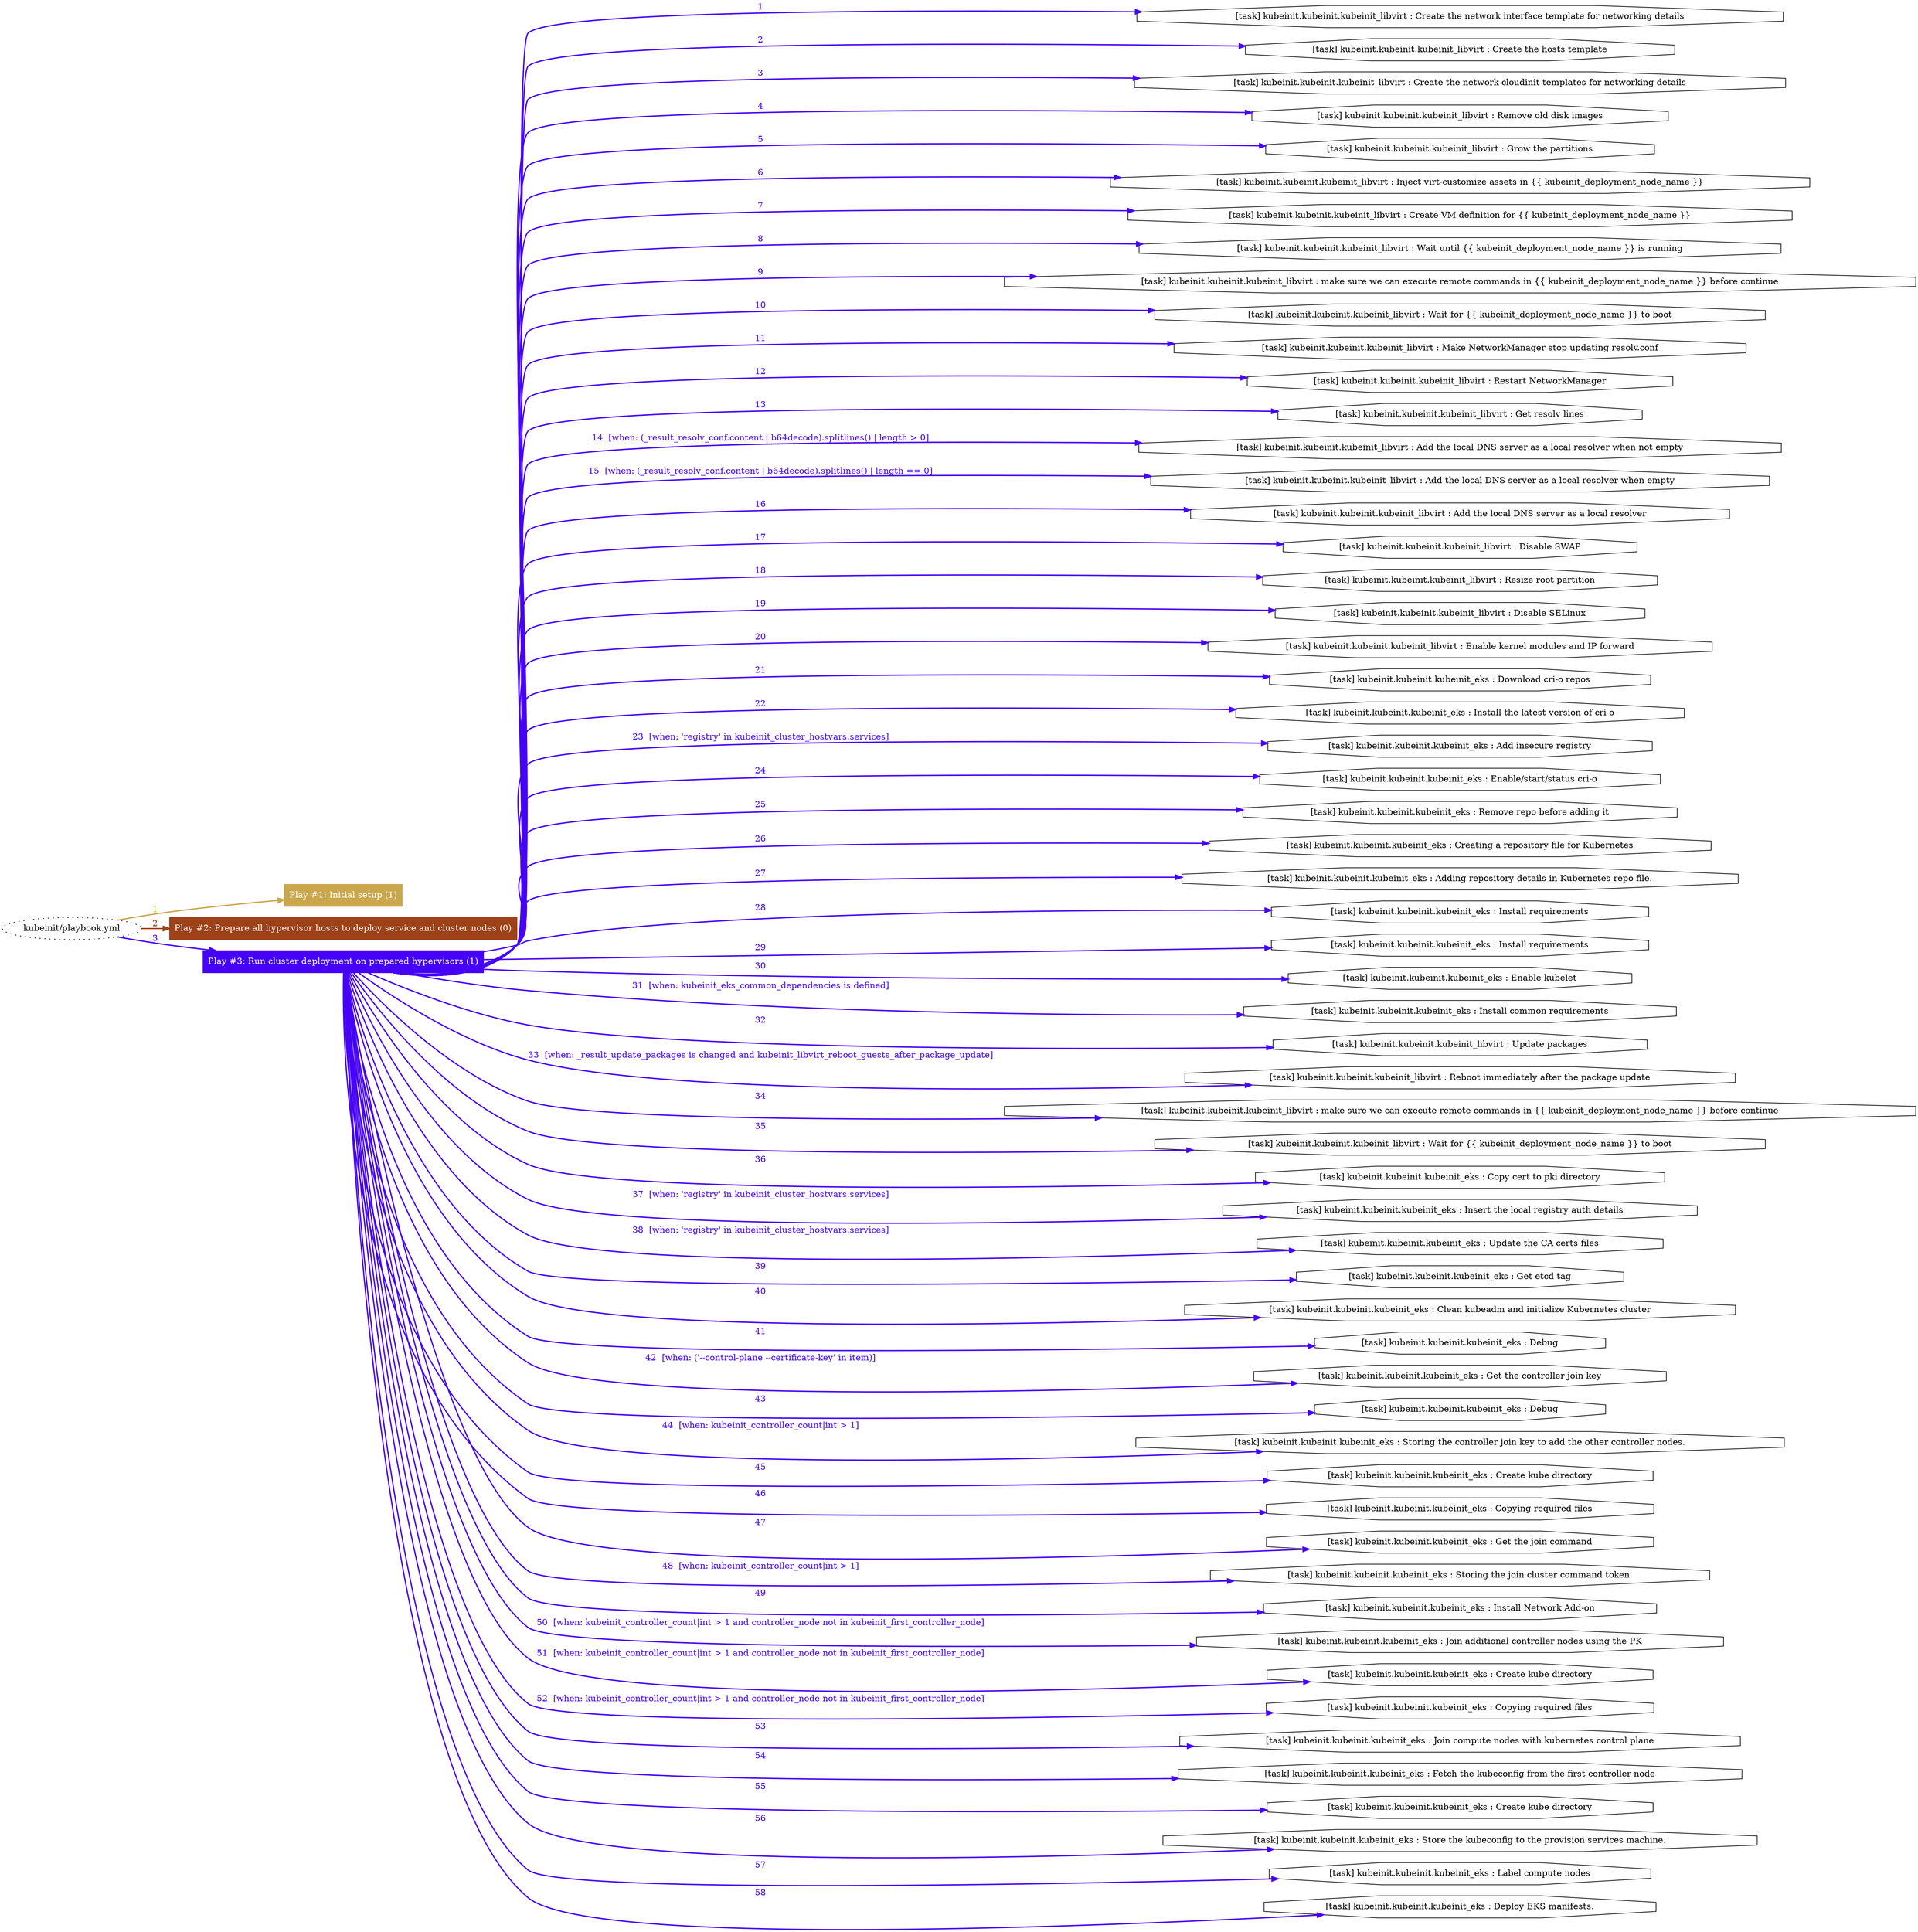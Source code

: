 digraph "kubeinit/playbook.yml "{
	graph [concentrate=true ordering=in rankdir=LR ratio=fill]
	edge [esep=5 sep=10]
	"kubeinit/playbook.yml" [id=root_node style=dotted]
	subgraph "Play #1: Initial setup (1) "{
		"Play #1: Initial setup (1)" [color="#caa74d" fontcolor="#ffffff" id="play_ed557c5f-f8b5-4b1d-bbfa-c9f54e23876d" shape=box style=filled tooltip=localhost]
		"kubeinit/playbook.yml" -> "Play #1: Initial setup (1)" [label=1 color="#caa74d" fontcolor="#caa74d" id="edge_b485621c-ae62-4823-bbde-ceddf3557dc5" style=bold]
	}
	subgraph "Play #2: Prepare all hypervisor hosts to deploy service and cluster nodes (0) "{
		"Play #2: Prepare all hypervisor hosts to deploy service and cluster nodes (0)" [color="#9c4118" fontcolor="#ffffff" id="play_b6b2f5b6-0d70-46a0-a060-27a02ae8b06e" shape=box style=filled tooltip=""]
		"kubeinit/playbook.yml" -> "Play #2: Prepare all hypervisor hosts to deploy service and cluster nodes (0)" [label=2 color="#9c4118" fontcolor="#9c4118" id="edge_ef81cd17-71cf-4f39-9cac-987f379f46bd" style=bold]
	}
	subgraph "Play #3: Run cluster deployment on prepared hypervisors (1) "{
		"Play #3: Run cluster deployment on prepared hypervisors (1)" [color="#4602f6" fontcolor="#ffffff" id="play_d135d9b5-8946-4414-8f32-97289844f81c" shape=box style=filled tooltip=localhost]
		"kubeinit/playbook.yml" -> "Play #3: Run cluster deployment on prepared hypervisors (1)" [label=3 color="#4602f6" fontcolor="#4602f6" id="edge_3a377a9f-9fd2-4e60-a93f-b1b6b6aacef2" style=bold]
		"task_6a5d663a-233c-4571-a6e2-f30858756d15" [label="[task] kubeinit.kubeinit.kubeinit_libvirt : Create the network interface template for networking details" id="task_6a5d663a-233c-4571-a6e2-f30858756d15" shape=octagon tooltip="[task] kubeinit.kubeinit.kubeinit_libvirt : Create the network interface template for networking details"]
		"Play #3: Run cluster deployment on prepared hypervisors (1)" -> "task_6a5d663a-233c-4571-a6e2-f30858756d15" [label=1 color="#4602f6" fontcolor="#4602f6" id="edge_ce0e6f87-4243-475e-9462-2617352445f1" style=bold]
		"task_ed1e5594-0b68-4da7-bfdb-5dca12870bc7" [label="[task] kubeinit.kubeinit.kubeinit_libvirt : Create the hosts template" id="task_ed1e5594-0b68-4da7-bfdb-5dca12870bc7" shape=octagon tooltip="[task] kubeinit.kubeinit.kubeinit_libvirt : Create the hosts template"]
		"Play #3: Run cluster deployment on prepared hypervisors (1)" -> "task_ed1e5594-0b68-4da7-bfdb-5dca12870bc7" [label=2 color="#4602f6" fontcolor="#4602f6" id="edge_f2bb408e-c2bf-4e4b-8045-3ec31cd2f923" style=bold]
		"task_894868a7-e155-4176-acca-e15b228dbf66" [label="[task] kubeinit.kubeinit.kubeinit_libvirt : Create the network cloudinit templates for networking details" id="task_894868a7-e155-4176-acca-e15b228dbf66" shape=octagon tooltip="[task] kubeinit.kubeinit.kubeinit_libvirt : Create the network cloudinit templates for networking details"]
		"Play #3: Run cluster deployment on prepared hypervisors (1)" -> "task_894868a7-e155-4176-acca-e15b228dbf66" [label=3 color="#4602f6" fontcolor="#4602f6" id="edge_e2e8d26d-d5f8-483c-876a-163ecf769043" style=bold]
		"task_c0889699-c41d-44a0-8ef6-6bc51c139fe0" [label="[task] kubeinit.kubeinit.kubeinit_libvirt : Remove old disk images" id="task_c0889699-c41d-44a0-8ef6-6bc51c139fe0" shape=octagon tooltip="[task] kubeinit.kubeinit.kubeinit_libvirt : Remove old disk images"]
		"Play #3: Run cluster deployment on prepared hypervisors (1)" -> "task_c0889699-c41d-44a0-8ef6-6bc51c139fe0" [label=4 color="#4602f6" fontcolor="#4602f6" id="edge_0088a10b-5ab8-49db-b0f2-d39b49014f69" style=bold]
		"task_3f8998fc-f068-42c6-acab-510fb47e575c" [label="[task] kubeinit.kubeinit.kubeinit_libvirt : Grow the partitions" id="task_3f8998fc-f068-42c6-acab-510fb47e575c" shape=octagon tooltip="[task] kubeinit.kubeinit.kubeinit_libvirt : Grow the partitions"]
		"Play #3: Run cluster deployment on prepared hypervisors (1)" -> "task_3f8998fc-f068-42c6-acab-510fb47e575c" [label=5 color="#4602f6" fontcolor="#4602f6" id="edge_e14ae828-d988-4e14-bceb-a707bee5bd23" style=bold]
		"task_99248db0-2e13-4b25-90ad-7d7eeb37f1cd" [label="[task] kubeinit.kubeinit.kubeinit_libvirt : Inject virt-customize assets in {{ kubeinit_deployment_node_name }}" id="task_99248db0-2e13-4b25-90ad-7d7eeb37f1cd" shape=octagon tooltip="[task] kubeinit.kubeinit.kubeinit_libvirt : Inject virt-customize assets in {{ kubeinit_deployment_node_name }}"]
		"Play #3: Run cluster deployment on prepared hypervisors (1)" -> "task_99248db0-2e13-4b25-90ad-7d7eeb37f1cd" [label=6 color="#4602f6" fontcolor="#4602f6" id="edge_47f4f65f-31f4-4978-9cf0-7d1a53ba7680" style=bold]
		"task_0d78c29a-a319-4f5f-ac76-d262a9c4978e" [label="[task] kubeinit.kubeinit.kubeinit_libvirt : Create VM definition for {{ kubeinit_deployment_node_name }}" id="task_0d78c29a-a319-4f5f-ac76-d262a9c4978e" shape=octagon tooltip="[task] kubeinit.kubeinit.kubeinit_libvirt : Create VM definition for {{ kubeinit_deployment_node_name }}"]
		"Play #3: Run cluster deployment on prepared hypervisors (1)" -> "task_0d78c29a-a319-4f5f-ac76-d262a9c4978e" [label=7 color="#4602f6" fontcolor="#4602f6" id="edge_5ce10e0d-14d0-487e-875e-ca1ee99f3ed1" style=bold]
		"task_63445f86-f737-41e4-9f6a-d13b222b0e3a" [label="[task] kubeinit.kubeinit.kubeinit_libvirt : Wait until {{ kubeinit_deployment_node_name }} is running" id="task_63445f86-f737-41e4-9f6a-d13b222b0e3a" shape=octagon tooltip="[task] kubeinit.kubeinit.kubeinit_libvirt : Wait until {{ kubeinit_deployment_node_name }} is running"]
		"Play #3: Run cluster deployment on prepared hypervisors (1)" -> "task_63445f86-f737-41e4-9f6a-d13b222b0e3a" [label=8 color="#4602f6" fontcolor="#4602f6" id="edge_c824dd5d-b1ee-42ea-90e1-f07d980046c5" style=bold]
		"task_cfaca44b-767c-4168-9654-a6b6b94fd55a" [label="[task] kubeinit.kubeinit.kubeinit_libvirt : make sure we can execute remote commands in {{ kubeinit_deployment_node_name }} before continue" id="task_cfaca44b-767c-4168-9654-a6b6b94fd55a" shape=octagon tooltip="[task] kubeinit.kubeinit.kubeinit_libvirt : make sure we can execute remote commands in {{ kubeinit_deployment_node_name }} before continue"]
		"Play #3: Run cluster deployment on prepared hypervisors (1)" -> "task_cfaca44b-767c-4168-9654-a6b6b94fd55a" [label=9 color="#4602f6" fontcolor="#4602f6" id="edge_c85849e6-ab56-4975-b60a-a9ed52d8279d" style=bold]
		"task_4fb80259-3738-4f8e-914d-5696c30019ec" [label="[task] kubeinit.kubeinit.kubeinit_libvirt : Wait for {{ kubeinit_deployment_node_name }} to boot" id="task_4fb80259-3738-4f8e-914d-5696c30019ec" shape=octagon tooltip="[task] kubeinit.kubeinit.kubeinit_libvirt : Wait for {{ kubeinit_deployment_node_name }} to boot"]
		"Play #3: Run cluster deployment on prepared hypervisors (1)" -> "task_4fb80259-3738-4f8e-914d-5696c30019ec" [label=10 color="#4602f6" fontcolor="#4602f6" id="edge_a10d5288-ffc8-477b-b465-5d46ea85b56d" style=bold]
		"task_cb9613fc-754f-4170-8196-1c1df0f46533" [label="[task] kubeinit.kubeinit.kubeinit_libvirt : Make NetworkManager stop updating resolv.conf" id="task_cb9613fc-754f-4170-8196-1c1df0f46533" shape=octagon tooltip="[task] kubeinit.kubeinit.kubeinit_libvirt : Make NetworkManager stop updating resolv.conf"]
		"Play #3: Run cluster deployment on prepared hypervisors (1)" -> "task_cb9613fc-754f-4170-8196-1c1df0f46533" [label=11 color="#4602f6" fontcolor="#4602f6" id="edge_4fd69e44-f9a5-46da-8c17-6c7696e9434f" style=bold]
		"task_80b104db-e46e-48d3-8e7b-e4073ffa60d2" [label="[task] kubeinit.kubeinit.kubeinit_libvirt : Restart NetworkManager" id="task_80b104db-e46e-48d3-8e7b-e4073ffa60d2" shape=octagon tooltip="[task] kubeinit.kubeinit.kubeinit_libvirt : Restart NetworkManager"]
		"Play #3: Run cluster deployment on prepared hypervisors (1)" -> "task_80b104db-e46e-48d3-8e7b-e4073ffa60d2" [label=12 color="#4602f6" fontcolor="#4602f6" id="edge_ec98945c-0db7-4da8-9918-cb2a942df981" style=bold]
		"task_adf3cc87-3e17-4c53-b902-a54328634405" [label="[task] kubeinit.kubeinit.kubeinit_libvirt : Get resolv lines" id="task_adf3cc87-3e17-4c53-b902-a54328634405" shape=octagon tooltip="[task] kubeinit.kubeinit.kubeinit_libvirt : Get resolv lines"]
		"Play #3: Run cluster deployment on prepared hypervisors (1)" -> "task_adf3cc87-3e17-4c53-b902-a54328634405" [label=13 color="#4602f6" fontcolor="#4602f6" id="edge_eb4dbe1e-4483-42f9-a9f9-8149e12b1578" style=bold]
		"task_604147f2-2600-4772-a9b6-51ba5ac4162a" [label="[task] kubeinit.kubeinit.kubeinit_libvirt : Add the local DNS server as a local resolver when not empty" id="task_604147f2-2600-4772-a9b6-51ba5ac4162a" shape=octagon tooltip="[task] kubeinit.kubeinit.kubeinit_libvirt : Add the local DNS server as a local resolver when not empty"]
		"Play #3: Run cluster deployment on prepared hypervisors (1)" -> "task_604147f2-2600-4772-a9b6-51ba5ac4162a" [label="14  [when: (_result_resolv_conf.content | b64decode).splitlines() | length > 0]" color="#4602f6" fontcolor="#4602f6" id="edge_76f8414f-58c9-4eee-83bf-75a8b46c8114" style=bold]
		"task_b254cc28-e742-4c21-909b-8b5fcec0d951" [label="[task] kubeinit.kubeinit.kubeinit_libvirt : Add the local DNS server as a local resolver when empty" id="task_b254cc28-e742-4c21-909b-8b5fcec0d951" shape=octagon tooltip="[task] kubeinit.kubeinit.kubeinit_libvirt : Add the local DNS server as a local resolver when empty"]
		"Play #3: Run cluster deployment on prepared hypervisors (1)" -> "task_b254cc28-e742-4c21-909b-8b5fcec0d951" [label="15  [when: (_result_resolv_conf.content | b64decode).splitlines() | length == 0]" color="#4602f6" fontcolor="#4602f6" id="edge_8304a9ed-2da3-4881-87f8-245df399e0e2" style=bold]
		"task_662d6f36-4745-420f-97a4-0abb48a10251" [label="[task] kubeinit.kubeinit.kubeinit_libvirt : Add the local DNS server as a local resolver" id="task_662d6f36-4745-420f-97a4-0abb48a10251" shape=octagon tooltip="[task] kubeinit.kubeinit.kubeinit_libvirt : Add the local DNS server as a local resolver"]
		"Play #3: Run cluster deployment on prepared hypervisors (1)" -> "task_662d6f36-4745-420f-97a4-0abb48a10251" [label=16 color="#4602f6" fontcolor="#4602f6" id="edge_81fb582b-4ea8-4657-b8b0-a950e244af4d" style=bold]
		"task_b0ff5ec2-c6c6-44ee-abee-8c6665965a5b" [label="[task] kubeinit.kubeinit.kubeinit_libvirt : Disable SWAP" id="task_b0ff5ec2-c6c6-44ee-abee-8c6665965a5b" shape=octagon tooltip="[task] kubeinit.kubeinit.kubeinit_libvirt : Disable SWAP"]
		"Play #3: Run cluster deployment on prepared hypervisors (1)" -> "task_b0ff5ec2-c6c6-44ee-abee-8c6665965a5b" [label=17 color="#4602f6" fontcolor="#4602f6" id="edge_888e5c9a-b4b8-492f-a297-8577b3c04495" style=bold]
		"task_488f9cc5-fda4-45d1-886e-8874ac3e1328" [label="[task] kubeinit.kubeinit.kubeinit_libvirt : Resize root partition" id="task_488f9cc5-fda4-45d1-886e-8874ac3e1328" shape=octagon tooltip="[task] kubeinit.kubeinit.kubeinit_libvirt : Resize root partition"]
		"Play #3: Run cluster deployment on prepared hypervisors (1)" -> "task_488f9cc5-fda4-45d1-886e-8874ac3e1328" [label=18 color="#4602f6" fontcolor="#4602f6" id="edge_d074c6d0-ac83-4fa0-a70c-77db92ac77d4" style=bold]
		"task_022e88b6-8788-4289-9928-f954e6ea65b3" [label="[task] kubeinit.kubeinit.kubeinit_libvirt : Disable SELinux" id="task_022e88b6-8788-4289-9928-f954e6ea65b3" shape=octagon tooltip="[task] kubeinit.kubeinit.kubeinit_libvirt : Disable SELinux"]
		"Play #3: Run cluster deployment on prepared hypervisors (1)" -> "task_022e88b6-8788-4289-9928-f954e6ea65b3" [label=19 color="#4602f6" fontcolor="#4602f6" id="edge_0ca3be9b-6a23-48ac-ab51-1b0e66f8383c" style=bold]
		"task_9a57c415-a0d7-4908-8750-3a27ed849611" [label="[task] kubeinit.kubeinit.kubeinit_libvirt : Enable kernel modules and IP forward" id="task_9a57c415-a0d7-4908-8750-3a27ed849611" shape=octagon tooltip="[task] kubeinit.kubeinit.kubeinit_libvirt : Enable kernel modules and IP forward"]
		"Play #3: Run cluster deployment on prepared hypervisors (1)" -> "task_9a57c415-a0d7-4908-8750-3a27ed849611" [label=20 color="#4602f6" fontcolor="#4602f6" id="edge_9a246dc6-4023-4bbf-a76b-6d9f5b1b0987" style=bold]
		"task_3e38d698-9625-49ca-ad7b-469ee9c86931" [label="[task] kubeinit.kubeinit.kubeinit_eks : Download cri-o repos" id="task_3e38d698-9625-49ca-ad7b-469ee9c86931" shape=octagon tooltip="[task] kubeinit.kubeinit.kubeinit_eks : Download cri-o repos"]
		"Play #3: Run cluster deployment on prepared hypervisors (1)" -> "task_3e38d698-9625-49ca-ad7b-469ee9c86931" [label=21 color="#4602f6" fontcolor="#4602f6" id="edge_2a8e7c7c-a8a6-4ef4-bbe4-3d6d310c963e" style=bold]
		"task_7ea94370-8a3a-4415-9a67-f223d4654157" [label="[task] kubeinit.kubeinit.kubeinit_eks : Install the latest version of cri-o" id="task_7ea94370-8a3a-4415-9a67-f223d4654157" shape=octagon tooltip="[task] kubeinit.kubeinit.kubeinit_eks : Install the latest version of cri-o"]
		"Play #3: Run cluster deployment on prepared hypervisors (1)" -> "task_7ea94370-8a3a-4415-9a67-f223d4654157" [label=22 color="#4602f6" fontcolor="#4602f6" id="edge_e81131a6-bf64-4157-accf-4d17d91ebad1" style=bold]
		"task_d665eda0-2145-440c-b0b0-a998dea0f0de" [label="[task] kubeinit.kubeinit.kubeinit_eks : Add insecure registry" id="task_d665eda0-2145-440c-b0b0-a998dea0f0de" shape=octagon tooltip="[task] kubeinit.kubeinit.kubeinit_eks : Add insecure registry"]
		"Play #3: Run cluster deployment on prepared hypervisors (1)" -> "task_d665eda0-2145-440c-b0b0-a998dea0f0de" [label="23  [when: 'registry' in kubeinit_cluster_hostvars.services]" color="#4602f6" fontcolor="#4602f6" id="edge_b26dc0b0-9aba-47a7-82f8-b2f812f916ac" style=bold]
		"task_7529ab21-a900-4632-91c2-34b09b2971dd" [label="[task] kubeinit.kubeinit.kubeinit_eks : Enable/start/status cri-o" id="task_7529ab21-a900-4632-91c2-34b09b2971dd" shape=octagon tooltip="[task] kubeinit.kubeinit.kubeinit_eks : Enable/start/status cri-o"]
		"Play #3: Run cluster deployment on prepared hypervisors (1)" -> "task_7529ab21-a900-4632-91c2-34b09b2971dd" [label=24 color="#4602f6" fontcolor="#4602f6" id="edge_5d0adad9-ac56-445d-a061-ed36c8c21876" style=bold]
		"task_10df82a9-8fc9-4149-b19f-eb518ba0cf5f" [label="[task] kubeinit.kubeinit.kubeinit_eks : Remove repo before adding it" id="task_10df82a9-8fc9-4149-b19f-eb518ba0cf5f" shape=octagon tooltip="[task] kubeinit.kubeinit.kubeinit_eks : Remove repo before adding it"]
		"Play #3: Run cluster deployment on prepared hypervisors (1)" -> "task_10df82a9-8fc9-4149-b19f-eb518ba0cf5f" [label=25 color="#4602f6" fontcolor="#4602f6" id="edge_ae09f598-f039-4ffb-947a-6d700446041d" style=bold]
		"task_e8cc6e7f-7218-4dc3-9c39-f45c542e9f4f" [label="[task] kubeinit.kubeinit.kubeinit_eks : Creating a repository file for Kubernetes" id="task_e8cc6e7f-7218-4dc3-9c39-f45c542e9f4f" shape=octagon tooltip="[task] kubeinit.kubeinit.kubeinit_eks : Creating a repository file for Kubernetes"]
		"Play #3: Run cluster deployment on prepared hypervisors (1)" -> "task_e8cc6e7f-7218-4dc3-9c39-f45c542e9f4f" [label=26 color="#4602f6" fontcolor="#4602f6" id="edge_b4c0864e-501d-40ec-9faf-324db5e668fa" style=bold]
		"task_07e2551f-99d6-43af-96f9-3de793c37303" [label="[task] kubeinit.kubeinit.kubeinit_eks : Adding repository details in Kubernetes repo file." id="task_07e2551f-99d6-43af-96f9-3de793c37303" shape=octagon tooltip="[task] kubeinit.kubeinit.kubeinit_eks : Adding repository details in Kubernetes repo file."]
		"Play #3: Run cluster deployment on prepared hypervisors (1)" -> "task_07e2551f-99d6-43af-96f9-3de793c37303" [label=27 color="#4602f6" fontcolor="#4602f6" id="edge_2fedb651-80c9-4003-b66e-175c915fa3bf" style=bold]
		"task_3567948c-ed42-4ba7-890b-212530dc897e" [label="[task] kubeinit.kubeinit.kubeinit_eks : Install requirements" id="task_3567948c-ed42-4ba7-890b-212530dc897e" shape=octagon tooltip="[task] kubeinit.kubeinit.kubeinit_eks : Install requirements"]
		"Play #3: Run cluster deployment on prepared hypervisors (1)" -> "task_3567948c-ed42-4ba7-890b-212530dc897e" [label=28 color="#4602f6" fontcolor="#4602f6" id="edge_ba43ecca-c264-47ac-a4f0-5b888d1f05d0" style=bold]
		"task_8199580d-3e7d-45ba-b0c0-c8fa0f99bd18" [label="[task] kubeinit.kubeinit.kubeinit_eks : Install requirements" id="task_8199580d-3e7d-45ba-b0c0-c8fa0f99bd18" shape=octagon tooltip="[task] kubeinit.kubeinit.kubeinit_eks : Install requirements"]
		"Play #3: Run cluster deployment on prepared hypervisors (1)" -> "task_8199580d-3e7d-45ba-b0c0-c8fa0f99bd18" [label=29 color="#4602f6" fontcolor="#4602f6" id="edge_0407bf2d-322d-4015-ba49-07ce2737f128" style=bold]
		"task_cb14a34f-4a42-4666-8435-b33702ef46e5" [label="[task] kubeinit.kubeinit.kubeinit_eks : Enable kubelet" id="task_cb14a34f-4a42-4666-8435-b33702ef46e5" shape=octagon tooltip="[task] kubeinit.kubeinit.kubeinit_eks : Enable kubelet"]
		"Play #3: Run cluster deployment on prepared hypervisors (1)" -> "task_cb14a34f-4a42-4666-8435-b33702ef46e5" [label=30 color="#4602f6" fontcolor="#4602f6" id="edge_17ff1c3d-a4fa-455a-9ba3-b49a2440eaf3" style=bold]
		"task_79ff522c-a777-4741-980b-8e1ce2985ca1" [label="[task] kubeinit.kubeinit.kubeinit_eks : Install common requirements" id="task_79ff522c-a777-4741-980b-8e1ce2985ca1" shape=octagon tooltip="[task] kubeinit.kubeinit.kubeinit_eks : Install common requirements"]
		"Play #3: Run cluster deployment on prepared hypervisors (1)" -> "task_79ff522c-a777-4741-980b-8e1ce2985ca1" [label="31  [when: kubeinit_eks_common_dependencies is defined]" color="#4602f6" fontcolor="#4602f6" id="edge_c6f3fcfc-94e1-4e93-afb6-49db78c2bfe4" style=bold]
		"task_2dabd61d-8b9f-45ba-a6da-160c2cfd0b40" [label="[task] kubeinit.kubeinit.kubeinit_libvirt : Update packages" id="task_2dabd61d-8b9f-45ba-a6da-160c2cfd0b40" shape=octagon tooltip="[task] kubeinit.kubeinit.kubeinit_libvirt : Update packages"]
		"Play #3: Run cluster deployment on prepared hypervisors (1)" -> "task_2dabd61d-8b9f-45ba-a6da-160c2cfd0b40" [label=32 color="#4602f6" fontcolor="#4602f6" id="edge_2f4c11b2-0ad2-49de-bf53-37f4b16549ca" style=bold]
		"task_d4c5cec5-871a-4588-8879-5fc30ea30684" [label="[task] kubeinit.kubeinit.kubeinit_libvirt : Reboot immediately after the package update" id="task_d4c5cec5-871a-4588-8879-5fc30ea30684" shape=octagon tooltip="[task] kubeinit.kubeinit.kubeinit_libvirt : Reboot immediately after the package update"]
		"Play #3: Run cluster deployment on prepared hypervisors (1)" -> "task_d4c5cec5-871a-4588-8879-5fc30ea30684" [label="33  [when: _result_update_packages is changed and kubeinit_libvirt_reboot_guests_after_package_update]" color="#4602f6" fontcolor="#4602f6" id="edge_64f87acd-55cd-40a0-961a-b635d8f02575" style=bold]
		"task_1ce8f449-56e9-4c11-a17c-6e177144922c" [label="[task] kubeinit.kubeinit.kubeinit_libvirt : make sure we can execute remote commands in {{ kubeinit_deployment_node_name }} before continue" id="task_1ce8f449-56e9-4c11-a17c-6e177144922c" shape=octagon tooltip="[task] kubeinit.kubeinit.kubeinit_libvirt : make sure we can execute remote commands in {{ kubeinit_deployment_node_name }} before continue"]
		"Play #3: Run cluster deployment on prepared hypervisors (1)" -> "task_1ce8f449-56e9-4c11-a17c-6e177144922c" [label=34 color="#4602f6" fontcolor="#4602f6" id="edge_ec8a6c20-0223-4b47-a134-4b4163e18f25" style=bold]
		"task_40dffca8-c3d0-4050-96ba-357ed808f4af" [label="[task] kubeinit.kubeinit.kubeinit_libvirt : Wait for {{ kubeinit_deployment_node_name }} to boot" id="task_40dffca8-c3d0-4050-96ba-357ed808f4af" shape=octagon tooltip="[task] kubeinit.kubeinit.kubeinit_libvirt : Wait for {{ kubeinit_deployment_node_name }} to boot"]
		"Play #3: Run cluster deployment on prepared hypervisors (1)" -> "task_40dffca8-c3d0-4050-96ba-357ed808f4af" [label=35 color="#4602f6" fontcolor="#4602f6" id="edge_ce07f843-1488-4f6d-a20b-ca2c3226aa55" style=bold]
		"task_982d6c44-eace-4944-949d-f7450bf538a0" [label="[task] kubeinit.kubeinit.kubeinit_eks : Copy cert to pki directory" id="task_982d6c44-eace-4944-949d-f7450bf538a0" shape=octagon tooltip="[task] kubeinit.kubeinit.kubeinit_eks : Copy cert to pki directory"]
		"Play #3: Run cluster deployment on prepared hypervisors (1)" -> "task_982d6c44-eace-4944-949d-f7450bf538a0" [label=36 color="#4602f6" fontcolor="#4602f6" id="edge_b3b37f1b-56c2-426d-bdb7-816f0c073f61" style=bold]
		"task_4671e9da-180f-4ecb-9adb-157aa85cdf7d" [label="[task] kubeinit.kubeinit.kubeinit_eks : Insert the local registry auth details" id="task_4671e9da-180f-4ecb-9adb-157aa85cdf7d" shape=octagon tooltip="[task] kubeinit.kubeinit.kubeinit_eks : Insert the local registry auth details"]
		"Play #3: Run cluster deployment on prepared hypervisors (1)" -> "task_4671e9da-180f-4ecb-9adb-157aa85cdf7d" [label="37  [when: 'registry' in kubeinit_cluster_hostvars.services]" color="#4602f6" fontcolor="#4602f6" id="edge_79dd4527-216d-4aa2-a835-7b56b2c707bc" style=bold]
		"task_8520c97f-bfb7-4199-85ff-3253008ff25f" [label="[task] kubeinit.kubeinit.kubeinit_eks : Update the CA certs files" id="task_8520c97f-bfb7-4199-85ff-3253008ff25f" shape=octagon tooltip="[task] kubeinit.kubeinit.kubeinit_eks : Update the CA certs files"]
		"Play #3: Run cluster deployment on prepared hypervisors (1)" -> "task_8520c97f-bfb7-4199-85ff-3253008ff25f" [label="38  [when: 'registry' in kubeinit_cluster_hostvars.services]" color="#4602f6" fontcolor="#4602f6" id="edge_83f7d21a-7776-41b2-82cd-9f7b6dba3dd2" style=bold]
		"task_db24e4d3-52ed-4f37-bc06-e5630abb659f" [label="[task] kubeinit.kubeinit.kubeinit_eks : Get etcd tag" id="task_db24e4d3-52ed-4f37-bc06-e5630abb659f" shape=octagon tooltip="[task] kubeinit.kubeinit.kubeinit_eks : Get etcd tag"]
		"Play #3: Run cluster deployment on prepared hypervisors (1)" -> "task_db24e4d3-52ed-4f37-bc06-e5630abb659f" [label=39 color="#4602f6" fontcolor="#4602f6" id="edge_44485c5f-23b5-4b35-a4fa-abd00fd1cd8e" style=bold]
		"task_e36f983f-0ea2-4635-ad63-2a0ef282c450" [label="[task] kubeinit.kubeinit.kubeinit_eks : Clean kubeadm and initialize Kubernetes cluster" id="task_e36f983f-0ea2-4635-ad63-2a0ef282c450" shape=octagon tooltip="[task] kubeinit.kubeinit.kubeinit_eks : Clean kubeadm and initialize Kubernetes cluster"]
		"Play #3: Run cluster deployment on prepared hypervisors (1)" -> "task_e36f983f-0ea2-4635-ad63-2a0ef282c450" [label=40 color="#4602f6" fontcolor="#4602f6" id="edge_579dfce6-4ed7-4d8b-bb19-e5e22be7a6d5" style=bold]
		"task_018cb4d2-c3c2-4893-a2b4-10b8454d7dda" [label="[task] kubeinit.kubeinit.kubeinit_eks : Debug" id="task_018cb4d2-c3c2-4893-a2b4-10b8454d7dda" shape=octagon tooltip="[task] kubeinit.kubeinit.kubeinit_eks : Debug"]
		"Play #3: Run cluster deployment on prepared hypervisors (1)" -> "task_018cb4d2-c3c2-4893-a2b4-10b8454d7dda" [label=41 color="#4602f6" fontcolor="#4602f6" id="edge_5bcbf5f6-74d2-4f57-913b-c832bf8efcc4" style=bold]
		"task_1e6dc044-fa2b-4d5f-8f7c-00e7cd593c96" [label="[task] kubeinit.kubeinit.kubeinit_eks : Get the controller join key" id="task_1e6dc044-fa2b-4d5f-8f7c-00e7cd593c96" shape=octagon tooltip="[task] kubeinit.kubeinit.kubeinit_eks : Get the controller join key"]
		"Play #3: Run cluster deployment on prepared hypervisors (1)" -> "task_1e6dc044-fa2b-4d5f-8f7c-00e7cd593c96" [label="42  [when: ('--control-plane --certificate-key' in item)]" color="#4602f6" fontcolor="#4602f6" id="edge_3fbc1dc6-e396-431f-93b8-49eb19b9e04e" style=bold]
		"task_62d6bc9d-0cd7-4da2-9101-3d41367404b8" [label="[task] kubeinit.kubeinit.kubeinit_eks : Debug" id="task_62d6bc9d-0cd7-4da2-9101-3d41367404b8" shape=octagon tooltip="[task] kubeinit.kubeinit.kubeinit_eks : Debug"]
		"Play #3: Run cluster deployment on prepared hypervisors (1)" -> "task_62d6bc9d-0cd7-4da2-9101-3d41367404b8" [label=43 color="#4602f6" fontcolor="#4602f6" id="edge_5b776092-92ce-474e-bf5f-49b078acdbfe" style=bold]
		"task_9260ed25-55e8-469f-be2e-935d96f6baf9" [label="[task] kubeinit.kubeinit.kubeinit_eks : Storing the controller join key to add the other controller nodes." id="task_9260ed25-55e8-469f-be2e-935d96f6baf9" shape=octagon tooltip="[task] kubeinit.kubeinit.kubeinit_eks : Storing the controller join key to add the other controller nodes."]
		"Play #3: Run cluster deployment on prepared hypervisors (1)" -> "task_9260ed25-55e8-469f-be2e-935d96f6baf9" [label="44  [when: kubeinit_controller_count|int > 1]" color="#4602f6" fontcolor="#4602f6" id="edge_fbc143c3-c27b-4b79-a424-5d2668329452" style=bold]
		"task_cb1971a6-b709-47f1-8e04-63129f294631" [label="[task] kubeinit.kubeinit.kubeinit_eks : Create kube directory" id="task_cb1971a6-b709-47f1-8e04-63129f294631" shape=octagon tooltip="[task] kubeinit.kubeinit.kubeinit_eks : Create kube directory"]
		"Play #3: Run cluster deployment on prepared hypervisors (1)" -> "task_cb1971a6-b709-47f1-8e04-63129f294631" [label=45 color="#4602f6" fontcolor="#4602f6" id="edge_15856f3e-5377-456c-bd56-3d78a795a23c" style=bold]
		"task_99ca9a61-539f-4c5e-98bf-36cce30cb1e2" [label="[task] kubeinit.kubeinit.kubeinit_eks : Copying required files" id="task_99ca9a61-539f-4c5e-98bf-36cce30cb1e2" shape=octagon tooltip="[task] kubeinit.kubeinit.kubeinit_eks : Copying required files"]
		"Play #3: Run cluster deployment on prepared hypervisors (1)" -> "task_99ca9a61-539f-4c5e-98bf-36cce30cb1e2" [label=46 color="#4602f6" fontcolor="#4602f6" id="edge_8106a703-eab1-4842-94b4-37565fe18a8c" style=bold]
		"task_c73d66ea-b0f7-4969-aa34-cfd8322242f4" [label="[task] kubeinit.kubeinit.kubeinit_eks : Get the join command" id="task_c73d66ea-b0f7-4969-aa34-cfd8322242f4" shape=octagon tooltip="[task] kubeinit.kubeinit.kubeinit_eks : Get the join command"]
		"Play #3: Run cluster deployment on prepared hypervisors (1)" -> "task_c73d66ea-b0f7-4969-aa34-cfd8322242f4" [label=47 color="#4602f6" fontcolor="#4602f6" id="edge_e35bac4a-4481-49f9-bd3d-305c7625bcb3" style=bold]
		"task_555b539c-8a78-418c-b44f-3bd864bc9620" [label="[task] kubeinit.kubeinit.kubeinit_eks : Storing the join cluster command token." id="task_555b539c-8a78-418c-b44f-3bd864bc9620" shape=octagon tooltip="[task] kubeinit.kubeinit.kubeinit_eks : Storing the join cluster command token."]
		"Play #3: Run cluster deployment on prepared hypervisors (1)" -> "task_555b539c-8a78-418c-b44f-3bd864bc9620" [label="48  [when: kubeinit_controller_count|int > 1]" color="#4602f6" fontcolor="#4602f6" id="edge_e19adc1b-fdcd-4db5-9aa1-1cf3d8a8c650" style=bold]
		"task_71028bdb-2b98-4b34-b810-ec4e658bc6db" [label="[task] kubeinit.kubeinit.kubeinit_eks : Install Network Add-on" id="task_71028bdb-2b98-4b34-b810-ec4e658bc6db" shape=octagon tooltip="[task] kubeinit.kubeinit.kubeinit_eks : Install Network Add-on"]
		"Play #3: Run cluster deployment on prepared hypervisors (1)" -> "task_71028bdb-2b98-4b34-b810-ec4e658bc6db" [label=49 color="#4602f6" fontcolor="#4602f6" id="edge_94e5e59c-0429-44e9-852a-a604cae89960" style=bold]
		"task_284f1e21-8a69-403e-92d6-21d6490ed208" [label="[task] kubeinit.kubeinit.kubeinit_eks : Join additional controller nodes using the PK" id="task_284f1e21-8a69-403e-92d6-21d6490ed208" shape=octagon tooltip="[task] kubeinit.kubeinit.kubeinit_eks : Join additional controller nodes using the PK"]
		"Play #3: Run cluster deployment on prepared hypervisors (1)" -> "task_284f1e21-8a69-403e-92d6-21d6490ed208" [label="50  [when: kubeinit_controller_count|int > 1 and controller_node not in kubeinit_first_controller_node]" color="#4602f6" fontcolor="#4602f6" id="edge_f5d26bc4-3053-431a-931f-e39e7f9e770d" style=bold]
		"task_f779215c-ea95-45b9-9613-9dd5c1873236" [label="[task] kubeinit.kubeinit.kubeinit_eks : Create kube directory" id="task_f779215c-ea95-45b9-9613-9dd5c1873236" shape=octagon tooltip="[task] kubeinit.kubeinit.kubeinit_eks : Create kube directory"]
		"Play #3: Run cluster deployment on prepared hypervisors (1)" -> "task_f779215c-ea95-45b9-9613-9dd5c1873236" [label="51  [when: kubeinit_controller_count|int > 1 and controller_node not in kubeinit_first_controller_node]" color="#4602f6" fontcolor="#4602f6" id="edge_a6643f98-7655-4518-bc1c-8f7f4a57bb9c" style=bold]
		"task_3b073c91-669d-4847-ac25-3a898dc16471" [label="[task] kubeinit.kubeinit.kubeinit_eks : Copying required files" id="task_3b073c91-669d-4847-ac25-3a898dc16471" shape=octagon tooltip="[task] kubeinit.kubeinit.kubeinit_eks : Copying required files"]
		"Play #3: Run cluster deployment on prepared hypervisors (1)" -> "task_3b073c91-669d-4847-ac25-3a898dc16471" [label="52  [when: kubeinit_controller_count|int > 1 and controller_node not in kubeinit_first_controller_node]" color="#4602f6" fontcolor="#4602f6" id="edge_f31a04bf-fa72-4eed-b252-675d42b08f78" style=bold]
		"task_5f8d7b33-2f24-4215-8f81-3892694ad045" [label="[task] kubeinit.kubeinit.kubeinit_eks : Join compute nodes with kubernetes control plane" id="task_5f8d7b33-2f24-4215-8f81-3892694ad045" shape=octagon tooltip="[task] kubeinit.kubeinit.kubeinit_eks : Join compute nodes with kubernetes control plane"]
		"Play #3: Run cluster deployment on prepared hypervisors (1)" -> "task_5f8d7b33-2f24-4215-8f81-3892694ad045" [label=53 color="#4602f6" fontcolor="#4602f6" id="edge_86dcbf32-8950-493e-94d4-81c8f259caec" style=bold]
		"task_309a0436-751a-444d-8386-ea6f76903e79" [label="[task] kubeinit.kubeinit.kubeinit_eks : Fetch the kubeconfig from the first controller node" id="task_309a0436-751a-444d-8386-ea6f76903e79" shape=octagon tooltip="[task] kubeinit.kubeinit.kubeinit_eks : Fetch the kubeconfig from the first controller node"]
		"Play #3: Run cluster deployment on prepared hypervisors (1)" -> "task_309a0436-751a-444d-8386-ea6f76903e79" [label=54 color="#4602f6" fontcolor="#4602f6" id="edge_dac208ff-28e2-457f-8cbb-b1c13e0c1492" style=bold]
		"task_7a19437a-091d-4d79-a074-5aa082e4e8a7" [label="[task] kubeinit.kubeinit.kubeinit_eks : Create kube directory" id="task_7a19437a-091d-4d79-a074-5aa082e4e8a7" shape=octagon tooltip="[task] kubeinit.kubeinit.kubeinit_eks : Create kube directory"]
		"Play #3: Run cluster deployment on prepared hypervisors (1)" -> "task_7a19437a-091d-4d79-a074-5aa082e4e8a7" [label=55 color="#4602f6" fontcolor="#4602f6" id="edge_f32e6581-fb61-4825-a7e3-19662e5e4f38" style=bold]
		"task_ef00261a-84cb-4980-9f9a-aee6097ce4ab" [label="[task] kubeinit.kubeinit.kubeinit_eks : Store the kubeconfig to the provision services machine." id="task_ef00261a-84cb-4980-9f9a-aee6097ce4ab" shape=octagon tooltip="[task] kubeinit.kubeinit.kubeinit_eks : Store the kubeconfig to the provision services machine."]
		"Play #3: Run cluster deployment on prepared hypervisors (1)" -> "task_ef00261a-84cb-4980-9f9a-aee6097ce4ab" [label=56 color="#4602f6" fontcolor="#4602f6" id="edge_43da5b25-d220-4c08-ba42-98685f827be0" style=bold]
		"task_e4d77909-f6c1-4fc3-b8dd-2b4203c4e38d" [label="[task] kubeinit.kubeinit.kubeinit_eks : Label compute nodes" id="task_e4d77909-f6c1-4fc3-b8dd-2b4203c4e38d" shape=octagon tooltip="[task] kubeinit.kubeinit.kubeinit_eks : Label compute nodes"]
		"Play #3: Run cluster deployment on prepared hypervisors (1)" -> "task_e4d77909-f6c1-4fc3-b8dd-2b4203c4e38d" [label=57 color="#4602f6" fontcolor="#4602f6" id="edge_7874f99a-4478-4887-b52c-32488187a316" style=bold]
		"task_73371818-5e11-4bfd-9130-4ee6ae6f937a" [label="[task] kubeinit.kubeinit.kubeinit_eks : Deploy EKS manifests." id="task_73371818-5e11-4bfd-9130-4ee6ae6f937a" shape=octagon tooltip="[task] kubeinit.kubeinit.kubeinit_eks : Deploy EKS manifests."]
		"Play #3: Run cluster deployment on prepared hypervisors (1)" -> "task_73371818-5e11-4bfd-9130-4ee6ae6f937a" [label=58 color="#4602f6" fontcolor="#4602f6" id="edge_07a47e88-e280-4d49-b5d9-c2dd51f2da09" style=bold]
	}
}
